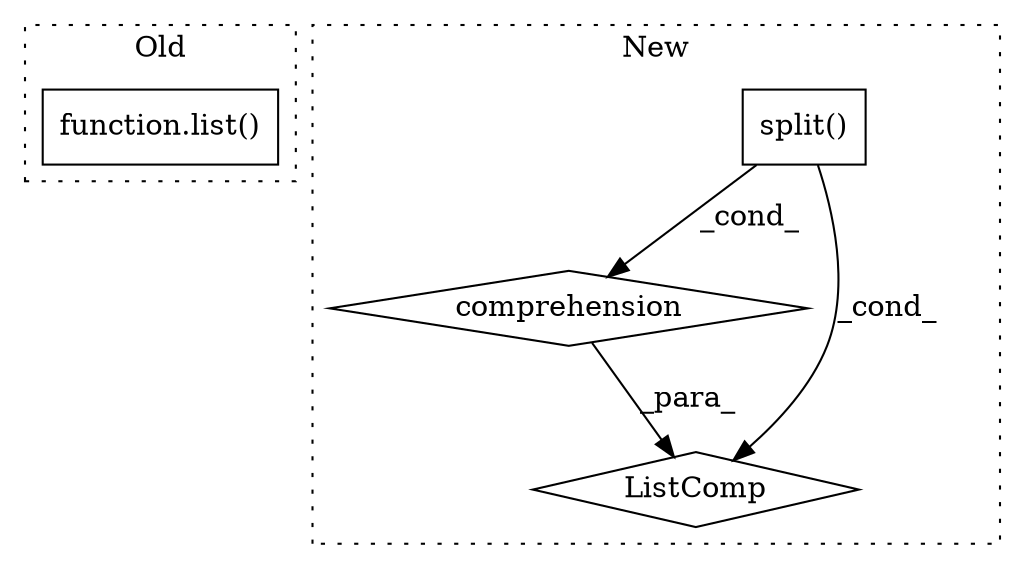 digraph G {
subgraph cluster0 {
1 [label="function.list()" a="75" s="3185,3205" l="5,1" shape="box"];
label = "Old";
style="dotted";
}
subgraph cluster1 {
2 [label="split()" a="75" s="4316,4349" l="9,1" shape="box"];
3 [label="comprehension" a="45" s="4305" l="3" shape="diamond"];
4 [label="ListComp" a="106" s="4292" l="59" shape="diamond"];
label = "New";
style="dotted";
}
2 -> 4 [label="_cond_"];
2 -> 3 [label="_cond_"];
3 -> 4 [label="_para_"];
}